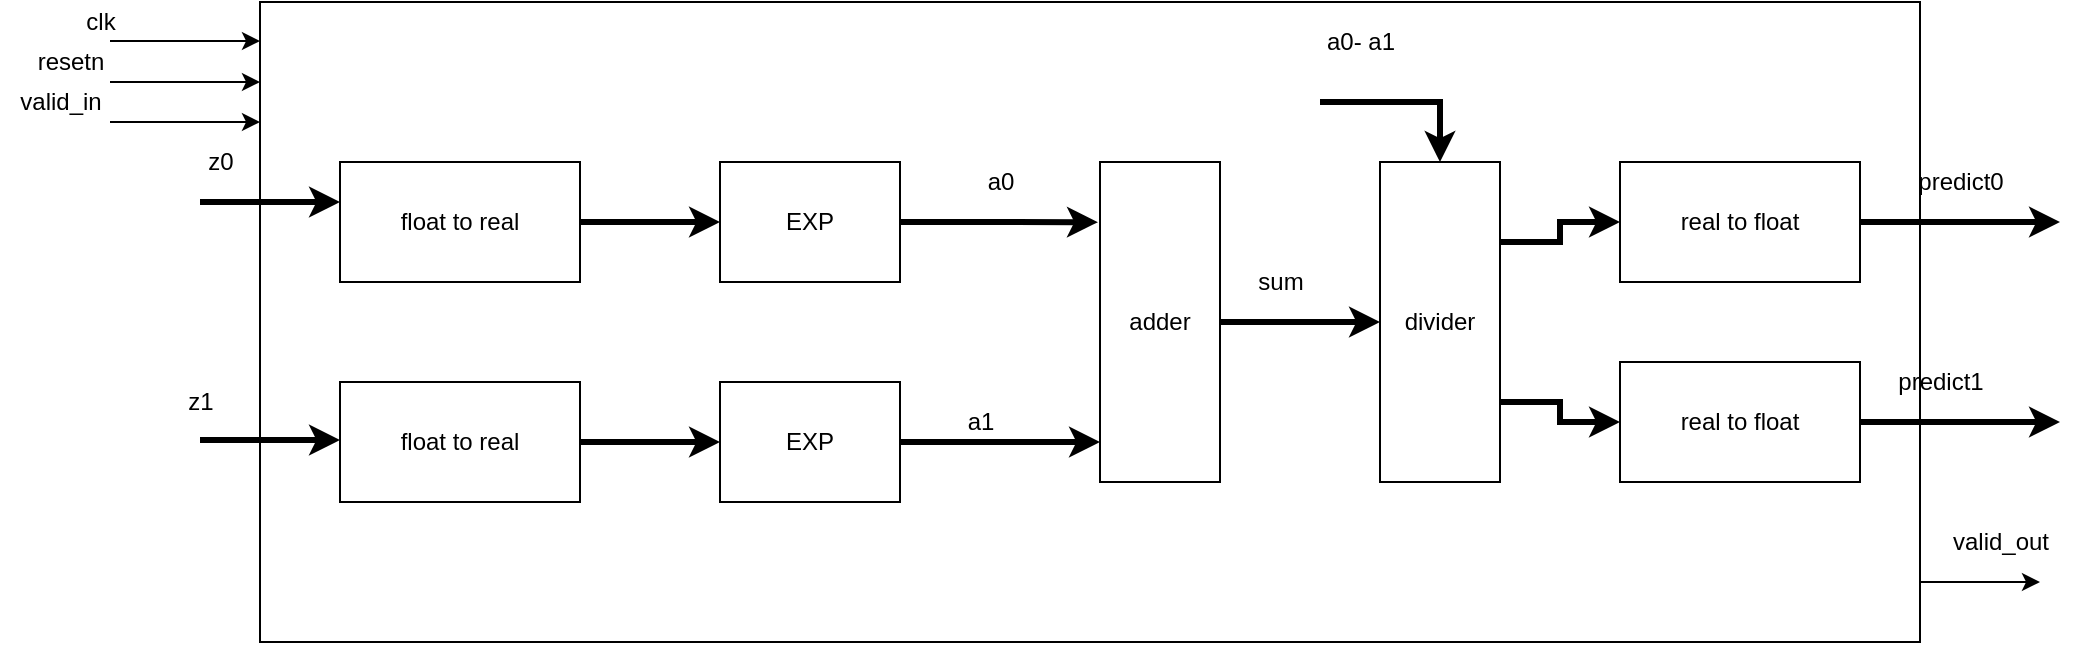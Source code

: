 <mxfile version="20.0.1" type="device"><diagram id="-0IF8UEh8jgv8PhM7ckH" name="Page-1"><mxGraphModel dx="1952" dy="618" grid="1" gridSize="10" guides="1" tooltips="1" connect="1" arrows="1" fold="1" page="1" pageScale="1" pageWidth="850" pageHeight="1100" math="0" shadow="0"><root><mxCell id="0"/><mxCell id="1" parent="0"/><mxCell id="qe29OKVvHmymXDJOjVQn-8" style="edgeStyle=orthogonalEdgeStyle;rounded=0;orthogonalLoop=1;jettySize=auto;html=1;exitX=1;exitY=0.5;exitDx=0;exitDy=0;entryX=0;entryY=0.5;entryDx=0;entryDy=0;strokeWidth=3;" edge="1" parent="1" source="qe29OKVvHmymXDJOjVQn-1" target="qe29OKVvHmymXDJOjVQn-3"><mxGeometry relative="1" as="geometry"/></mxCell><mxCell id="qe29OKVvHmymXDJOjVQn-1" value="float to real" style="rounded=0;whiteSpace=wrap;html=1;" vertex="1" parent="1"><mxGeometry x="160" y="130" width="120" height="60" as="geometry"/></mxCell><mxCell id="qe29OKVvHmymXDJOjVQn-9" style="edgeStyle=orthogonalEdgeStyle;rounded=0;orthogonalLoop=1;jettySize=auto;html=1;exitX=1;exitY=0.5;exitDx=0;exitDy=0;entryX=0;entryY=0.5;entryDx=0;entryDy=0;strokeWidth=3;" edge="1" parent="1" source="qe29OKVvHmymXDJOjVQn-2" target="qe29OKVvHmymXDJOjVQn-4"><mxGeometry relative="1" as="geometry"/></mxCell><mxCell id="qe29OKVvHmymXDJOjVQn-2" value="float to real" style="rounded=0;whiteSpace=wrap;html=1;" vertex="1" parent="1"><mxGeometry x="160" y="240" width="120" height="60" as="geometry"/></mxCell><mxCell id="qe29OKVvHmymXDJOjVQn-10" style="edgeStyle=orthogonalEdgeStyle;rounded=0;orthogonalLoop=1;jettySize=auto;html=1;exitX=1;exitY=0.5;exitDx=0;exitDy=0;entryX=0.188;entryY=1.017;entryDx=0;entryDy=0;entryPerimeter=0;strokeWidth=3;" edge="1" parent="1" source="qe29OKVvHmymXDJOjVQn-3" target="qe29OKVvHmymXDJOjVQn-5"><mxGeometry relative="1" as="geometry"/></mxCell><mxCell id="qe29OKVvHmymXDJOjVQn-3" value="EXP" style="rounded=0;whiteSpace=wrap;html=1;" vertex="1" parent="1"><mxGeometry x="350" y="130" width="90" height="60" as="geometry"/></mxCell><mxCell id="qe29OKVvHmymXDJOjVQn-11" style="edgeStyle=orthogonalEdgeStyle;rounded=0;orthogonalLoop=1;jettySize=auto;html=1;exitX=1;exitY=0.5;exitDx=0;exitDy=0;entryX=0.875;entryY=1;entryDx=0;entryDy=0;entryPerimeter=0;strokeWidth=3;" edge="1" parent="1" source="qe29OKVvHmymXDJOjVQn-4" target="qe29OKVvHmymXDJOjVQn-5"><mxGeometry relative="1" as="geometry"/></mxCell><mxCell id="qe29OKVvHmymXDJOjVQn-4" value="EXP" style="rounded=0;whiteSpace=wrap;html=1;" vertex="1" parent="1"><mxGeometry x="350" y="240" width="90" height="60" as="geometry"/></mxCell><mxCell id="qe29OKVvHmymXDJOjVQn-7" style="edgeStyle=orthogonalEdgeStyle;rounded=0;orthogonalLoop=1;jettySize=auto;html=1;exitX=0.5;exitY=0;exitDx=0;exitDy=0;entryX=0.5;entryY=1;entryDx=0;entryDy=0;strokeWidth=3;" edge="1" parent="1" source="qe29OKVvHmymXDJOjVQn-5" target="qe29OKVvHmymXDJOjVQn-6"><mxGeometry relative="1" as="geometry"/></mxCell><mxCell id="qe29OKVvHmymXDJOjVQn-5" value="adder" style="rounded=0;whiteSpace=wrap;html=1;direction=south;" vertex="1" parent="1"><mxGeometry x="540" y="130" width="60" height="160" as="geometry"/></mxCell><mxCell id="qe29OKVvHmymXDJOjVQn-21" style="edgeStyle=orthogonalEdgeStyle;rounded=0;orthogonalLoop=1;jettySize=auto;html=1;exitX=0.25;exitY=0;exitDx=0;exitDy=0;entryX=0;entryY=0.5;entryDx=0;entryDy=0;strokeWidth=3;" edge="1" parent="1" source="qe29OKVvHmymXDJOjVQn-6" target="qe29OKVvHmymXDJOjVQn-17"><mxGeometry relative="1" as="geometry"/></mxCell><mxCell id="qe29OKVvHmymXDJOjVQn-22" style="edgeStyle=orthogonalEdgeStyle;rounded=0;orthogonalLoop=1;jettySize=auto;html=1;exitX=0.75;exitY=0;exitDx=0;exitDy=0;entryX=0;entryY=0.5;entryDx=0;entryDy=0;strokeWidth=3;" edge="1" parent="1" source="qe29OKVvHmymXDJOjVQn-6" target="qe29OKVvHmymXDJOjVQn-19"><mxGeometry relative="1" as="geometry"/></mxCell><mxCell id="qe29OKVvHmymXDJOjVQn-6" value="divider" style="rounded=0;whiteSpace=wrap;html=1;direction=south;" vertex="1" parent="1"><mxGeometry x="680" y="130" width="60" height="160" as="geometry"/></mxCell><mxCell id="qe29OKVvHmymXDJOjVQn-12" value="a0" style="text;html=1;align=center;verticalAlign=middle;resizable=0;points=[];autosize=1;strokeColor=none;fillColor=none;" vertex="1" parent="1"><mxGeometry x="475" y="130" width="30" height="20" as="geometry"/></mxCell><mxCell id="qe29OKVvHmymXDJOjVQn-13" value="a1" style="text;html=1;align=center;verticalAlign=middle;resizable=0;points=[];autosize=1;strokeColor=none;fillColor=none;" vertex="1" parent="1"><mxGeometry x="465" y="250" width="30" height="20" as="geometry"/></mxCell><mxCell id="qe29OKVvHmymXDJOjVQn-14" value="sum" style="text;html=1;align=center;verticalAlign=middle;resizable=0;points=[];autosize=1;strokeColor=none;fillColor=none;" vertex="1" parent="1"><mxGeometry x="610" y="180" width="40" height="20" as="geometry"/></mxCell><mxCell id="qe29OKVvHmymXDJOjVQn-15" value="" style="endArrow=classic;html=1;rounded=0;strokeWidth=3;entryX=0;entryY=0.5;entryDx=0;entryDy=0;" edge="1" parent="1" target="qe29OKVvHmymXDJOjVQn-6"><mxGeometry width="50" height="50" relative="1" as="geometry"><mxPoint x="650" y="100" as="sourcePoint"/><mxPoint x="620" y="50" as="targetPoint"/><Array as="points"><mxPoint x="710" y="100"/></Array></mxGeometry></mxCell><mxCell id="qe29OKVvHmymXDJOjVQn-16" value="a0- a1" style="text;html=1;align=center;verticalAlign=middle;resizable=0;points=[];autosize=1;strokeColor=none;fillColor=none;" vertex="1" parent="1"><mxGeometry x="645" y="60" width="50" height="20" as="geometry"/></mxCell><mxCell id="qe29OKVvHmymXDJOjVQn-23" style="edgeStyle=orthogonalEdgeStyle;rounded=0;orthogonalLoop=1;jettySize=auto;html=1;exitX=1;exitY=0.5;exitDx=0;exitDy=0;strokeWidth=3;" edge="1" parent="1" source="qe29OKVvHmymXDJOjVQn-17"><mxGeometry relative="1" as="geometry"><mxPoint x="1020" y="160" as="targetPoint"/></mxGeometry></mxCell><mxCell id="qe29OKVvHmymXDJOjVQn-17" value="real to float" style="rounded=0;whiteSpace=wrap;html=1;" vertex="1" parent="1"><mxGeometry x="800" y="130" width="120" height="60" as="geometry"/></mxCell><mxCell id="qe29OKVvHmymXDJOjVQn-24" style="edgeStyle=orthogonalEdgeStyle;rounded=0;orthogonalLoop=1;jettySize=auto;html=1;exitX=1;exitY=0.5;exitDx=0;exitDy=0;strokeWidth=3;" edge="1" parent="1" source="qe29OKVvHmymXDJOjVQn-19"><mxGeometry relative="1" as="geometry"><mxPoint x="1020" y="260" as="targetPoint"/></mxGeometry></mxCell><mxCell id="qe29OKVvHmymXDJOjVQn-19" value="real to float" style="rounded=0;whiteSpace=wrap;html=1;" vertex="1" parent="1"><mxGeometry x="800" y="230" width="120" height="60" as="geometry"/></mxCell><mxCell id="qe29OKVvHmymXDJOjVQn-20" value="" style="rounded=0;whiteSpace=wrap;html=1;fillColor=none;" vertex="1" parent="1"><mxGeometry x="120" y="50" width="830" height="320" as="geometry"/></mxCell><mxCell id="qe29OKVvHmymXDJOjVQn-25" value="predict0" style="text;html=1;align=center;verticalAlign=middle;resizable=0;points=[];autosize=1;strokeColor=none;fillColor=none;" vertex="1" parent="1"><mxGeometry x="940" y="130" width="60" height="20" as="geometry"/></mxCell><mxCell id="qe29OKVvHmymXDJOjVQn-26" value="predict1" style="text;html=1;align=center;verticalAlign=middle;resizable=0;points=[];autosize=1;strokeColor=none;fillColor=none;" vertex="1" parent="1"><mxGeometry x="930" y="230" width="60" height="20" as="geometry"/></mxCell><mxCell id="qe29OKVvHmymXDJOjVQn-27" value="" style="endArrow=classic;html=1;rounded=0;strokeWidth=3;" edge="1" parent="1"><mxGeometry width="50" height="50" relative="1" as="geometry"><mxPoint x="90" y="150" as="sourcePoint"/><mxPoint x="160" y="150" as="targetPoint"/></mxGeometry></mxCell><mxCell id="qe29OKVvHmymXDJOjVQn-28" value="" style="endArrow=classic;html=1;rounded=0;strokeWidth=3;" edge="1" parent="1"><mxGeometry width="50" height="50" relative="1" as="geometry"><mxPoint x="90" y="269" as="sourcePoint"/><mxPoint x="160" y="269" as="targetPoint"/></mxGeometry></mxCell><mxCell id="qe29OKVvHmymXDJOjVQn-29" value="z0" style="text;html=1;align=center;verticalAlign=middle;resizable=0;points=[];autosize=1;strokeColor=none;fillColor=none;" vertex="1" parent="1"><mxGeometry x="85" y="120" width="30" height="20" as="geometry"/></mxCell><mxCell id="qe29OKVvHmymXDJOjVQn-30" value="z1" style="text;html=1;align=center;verticalAlign=middle;resizable=0;points=[];autosize=1;strokeColor=none;fillColor=none;" vertex="1" parent="1"><mxGeometry x="75" y="240" width="30" height="20" as="geometry"/></mxCell><mxCell id="qe29OKVvHmymXDJOjVQn-31" value="" style="endArrow=classic;html=1;rounded=0;strokeWidth=1;" edge="1" parent="1"><mxGeometry width="50" height="50" relative="1" as="geometry"><mxPoint x="950" y="340" as="sourcePoint"/><mxPoint x="1010" y="340" as="targetPoint"/></mxGeometry></mxCell><mxCell id="qe29OKVvHmymXDJOjVQn-32" value="valid_out" style="text;html=1;align=center;verticalAlign=middle;resizable=0;points=[];autosize=1;strokeColor=none;fillColor=none;" vertex="1" parent="1"><mxGeometry x="960" y="310" width="60" height="20" as="geometry"/></mxCell><mxCell id="qe29OKVvHmymXDJOjVQn-33" value="" style="endArrow=classic;html=1;rounded=0;strokeWidth=1;" edge="1" parent="1"><mxGeometry width="50" height="50" relative="1" as="geometry"><mxPoint x="45" y="69.5" as="sourcePoint"/><mxPoint x="120" y="69.5" as="targetPoint"/></mxGeometry></mxCell><mxCell id="qe29OKVvHmymXDJOjVQn-34" value="" style="endArrow=classic;html=1;rounded=0;strokeWidth=1;" edge="1" parent="1"><mxGeometry width="50" height="50" relative="1" as="geometry"><mxPoint x="45" y="90" as="sourcePoint"/><mxPoint x="120" y="90" as="targetPoint"/></mxGeometry></mxCell><mxCell id="qe29OKVvHmymXDJOjVQn-35" value="" style="endArrow=classic;html=1;rounded=0;strokeWidth=1;" edge="1" parent="1"><mxGeometry width="50" height="50" relative="1" as="geometry"><mxPoint x="45" y="110" as="sourcePoint"/><mxPoint x="120" y="110" as="targetPoint"/></mxGeometry></mxCell><mxCell id="qe29OKVvHmymXDJOjVQn-36" value="clk" style="text;html=1;align=center;verticalAlign=middle;resizable=0;points=[];autosize=1;strokeColor=none;fillColor=none;" vertex="1" parent="1"><mxGeometry x="25" y="50" width="30" height="20" as="geometry"/></mxCell><mxCell id="qe29OKVvHmymXDJOjVQn-37" value="resetn" style="text;html=1;align=center;verticalAlign=middle;resizable=0;points=[];autosize=1;strokeColor=none;fillColor=none;" vertex="1" parent="1"><mxGeometry y="70" width="50" height="20" as="geometry"/></mxCell><mxCell id="qe29OKVvHmymXDJOjVQn-38" value="valid_in" style="text;html=1;align=center;verticalAlign=middle;resizable=0;points=[];autosize=1;strokeColor=none;fillColor=none;" vertex="1" parent="1"><mxGeometry x="-10" y="90" width="60" height="20" as="geometry"/></mxCell></root></mxGraphModel></diagram></mxfile>